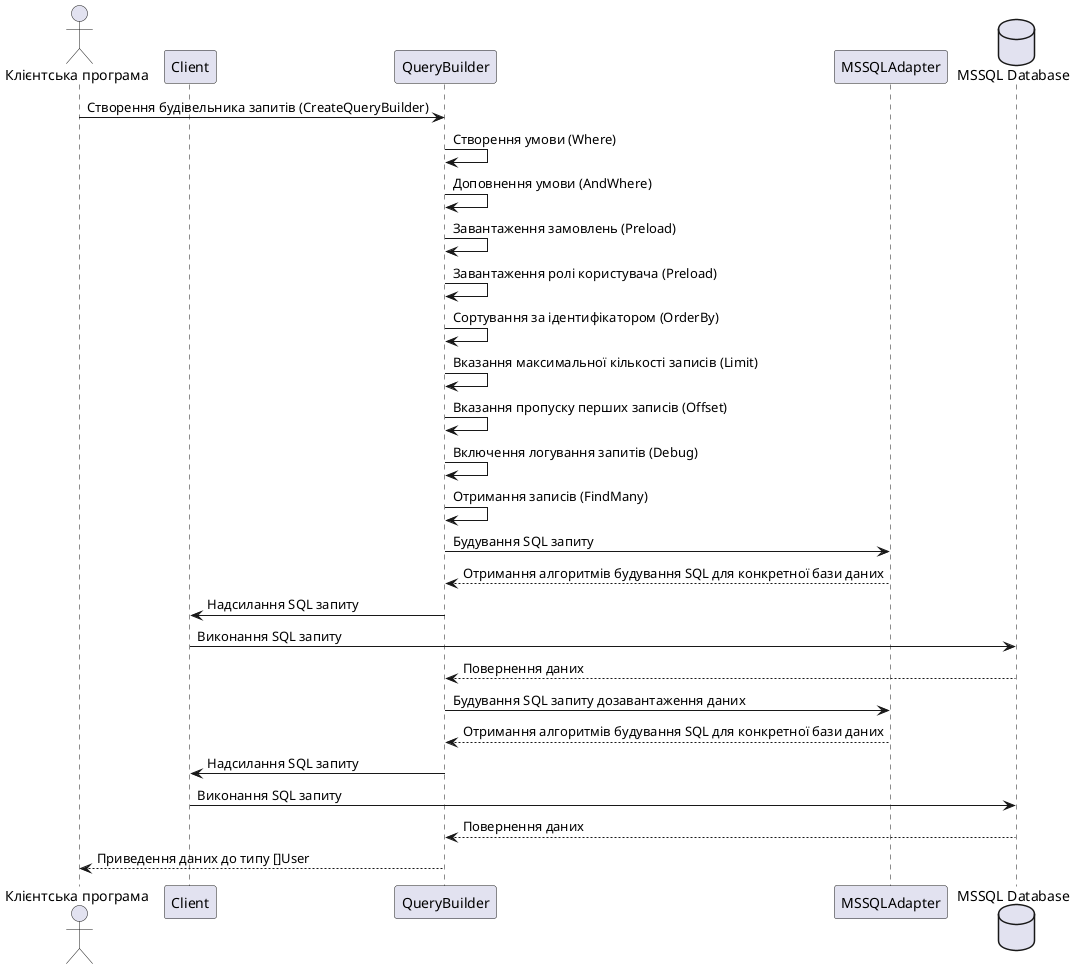 @startuml
actor "Клієнтська програма" as Program

participant "Client" as Client
participant "QueryBuilder" as QB
participant "MSSQLAdapter" as Adapter
database "MSSQL Database" as DB

Program -> QB : Створення будівельника запитів (CreateQueryBuilder)
QB -> QB : Створення умови (Where)
QB -> QB : Доповнення умови (AndWhere)
QB -> QB : Завантаження замовлень (Preload)
QB -> QB : Завантаження ролі користувача (Preload)
QB -> QB : Сортування за ідентифікатором (OrderBy)
QB -> QB : Вказання максимальної кількості записів (Limit)
QB -> QB : Вказання пропуску перших записів (Offset)
QB -> QB : Включення логування запитів (Debug)
QB -> QB : Отримання записів (FindMany)

QB -> Adapter : Будування SQL запиту
Adapter --> QB : Отримання алгоритмів будування SQL для конкретної бази даних
QB -> Client : Надсилання SQL запиту
Client -> DB : Виконання SQL запиту
DB --> QB : Повернення даних

QB -> Adapter : Будування SQL запиту дозавантаження даних
Adapter --> QB : Отримання алгоритмів будування SQL для конкретної бази даних
QB -> Client : Надсилання SQL запиту
Client -> DB : Виконання SQL запиту
DB --> QB : Повернення даних

QB --> Program : Приведення даних до типу []User
@enduml

